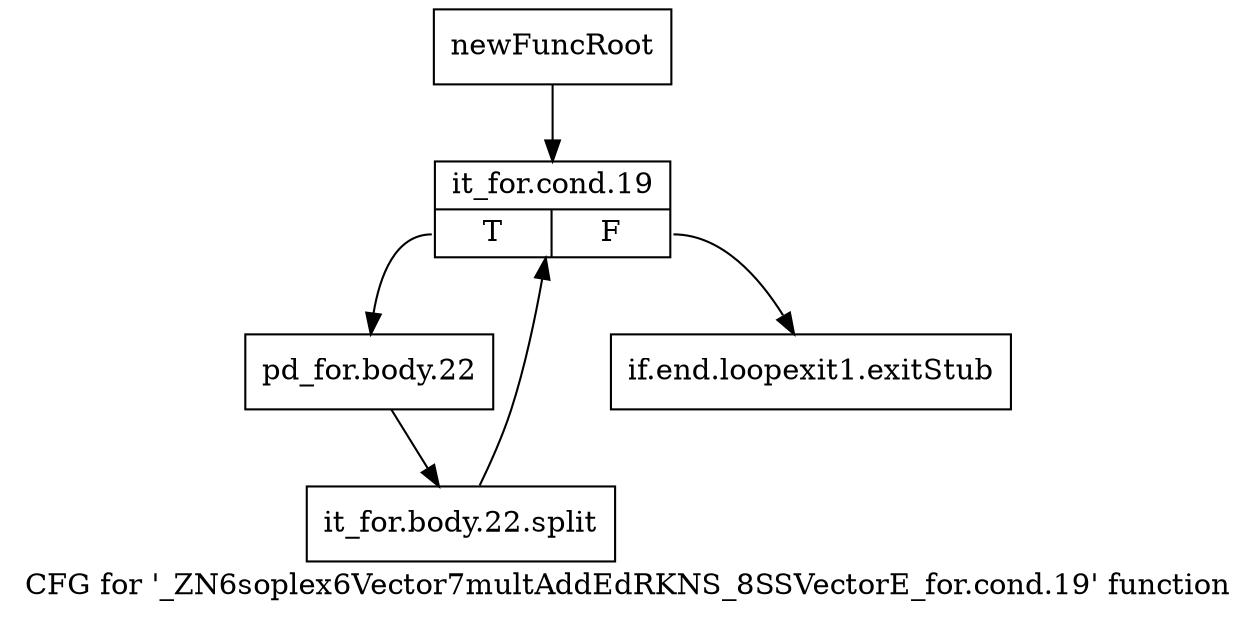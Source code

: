 digraph "CFG for '_ZN6soplex6Vector7multAddEdRKNS_8SSVectorE_for.cond.19' function" {
	label="CFG for '_ZN6soplex6Vector7multAddEdRKNS_8SSVectorE_for.cond.19' function";

	Node0x2bd3d20 [shape=record,label="{newFuncRoot}"];
	Node0x2bd3d20 -> Node0x2bd3dc0;
	Node0x2bd3d70 [shape=record,label="{if.end.loopexit1.exitStub}"];
	Node0x2bd3dc0 [shape=record,label="{it_for.cond.19|{<s0>T|<s1>F}}"];
	Node0x2bd3dc0:s0 -> Node0x2bd3e10;
	Node0x2bd3dc0:s1 -> Node0x2bd3d70;
	Node0x2bd3e10 [shape=record,label="{pd_for.body.22}"];
	Node0x2bd3e10 -> Node0x3439220;
	Node0x3439220 [shape=record,label="{it_for.body.22.split}"];
	Node0x3439220 -> Node0x2bd3dc0;
}
